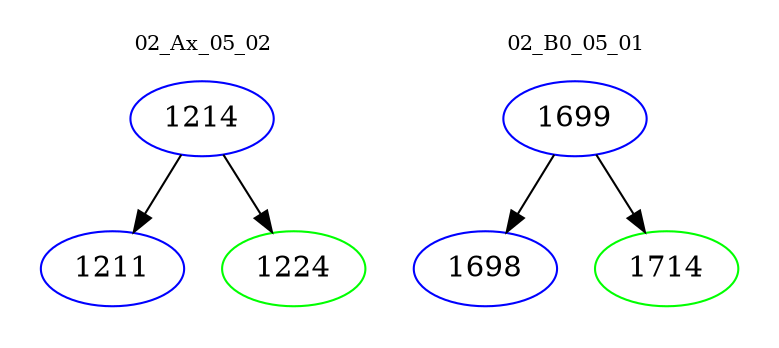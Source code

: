 digraph{
subgraph cluster_0 {
color = white
label = "02_Ax_05_02";
fontsize=10;
T0_1214 [label="1214", color="blue"]
T0_1214 -> T0_1211 [color="black"]
T0_1211 [label="1211", color="blue"]
T0_1214 -> T0_1224 [color="black"]
T0_1224 [label="1224", color="green"]
}
subgraph cluster_1 {
color = white
label = "02_B0_05_01";
fontsize=10;
T1_1699 [label="1699", color="blue"]
T1_1699 -> T1_1698 [color="black"]
T1_1698 [label="1698", color="blue"]
T1_1699 -> T1_1714 [color="black"]
T1_1714 [label="1714", color="green"]
}
}
